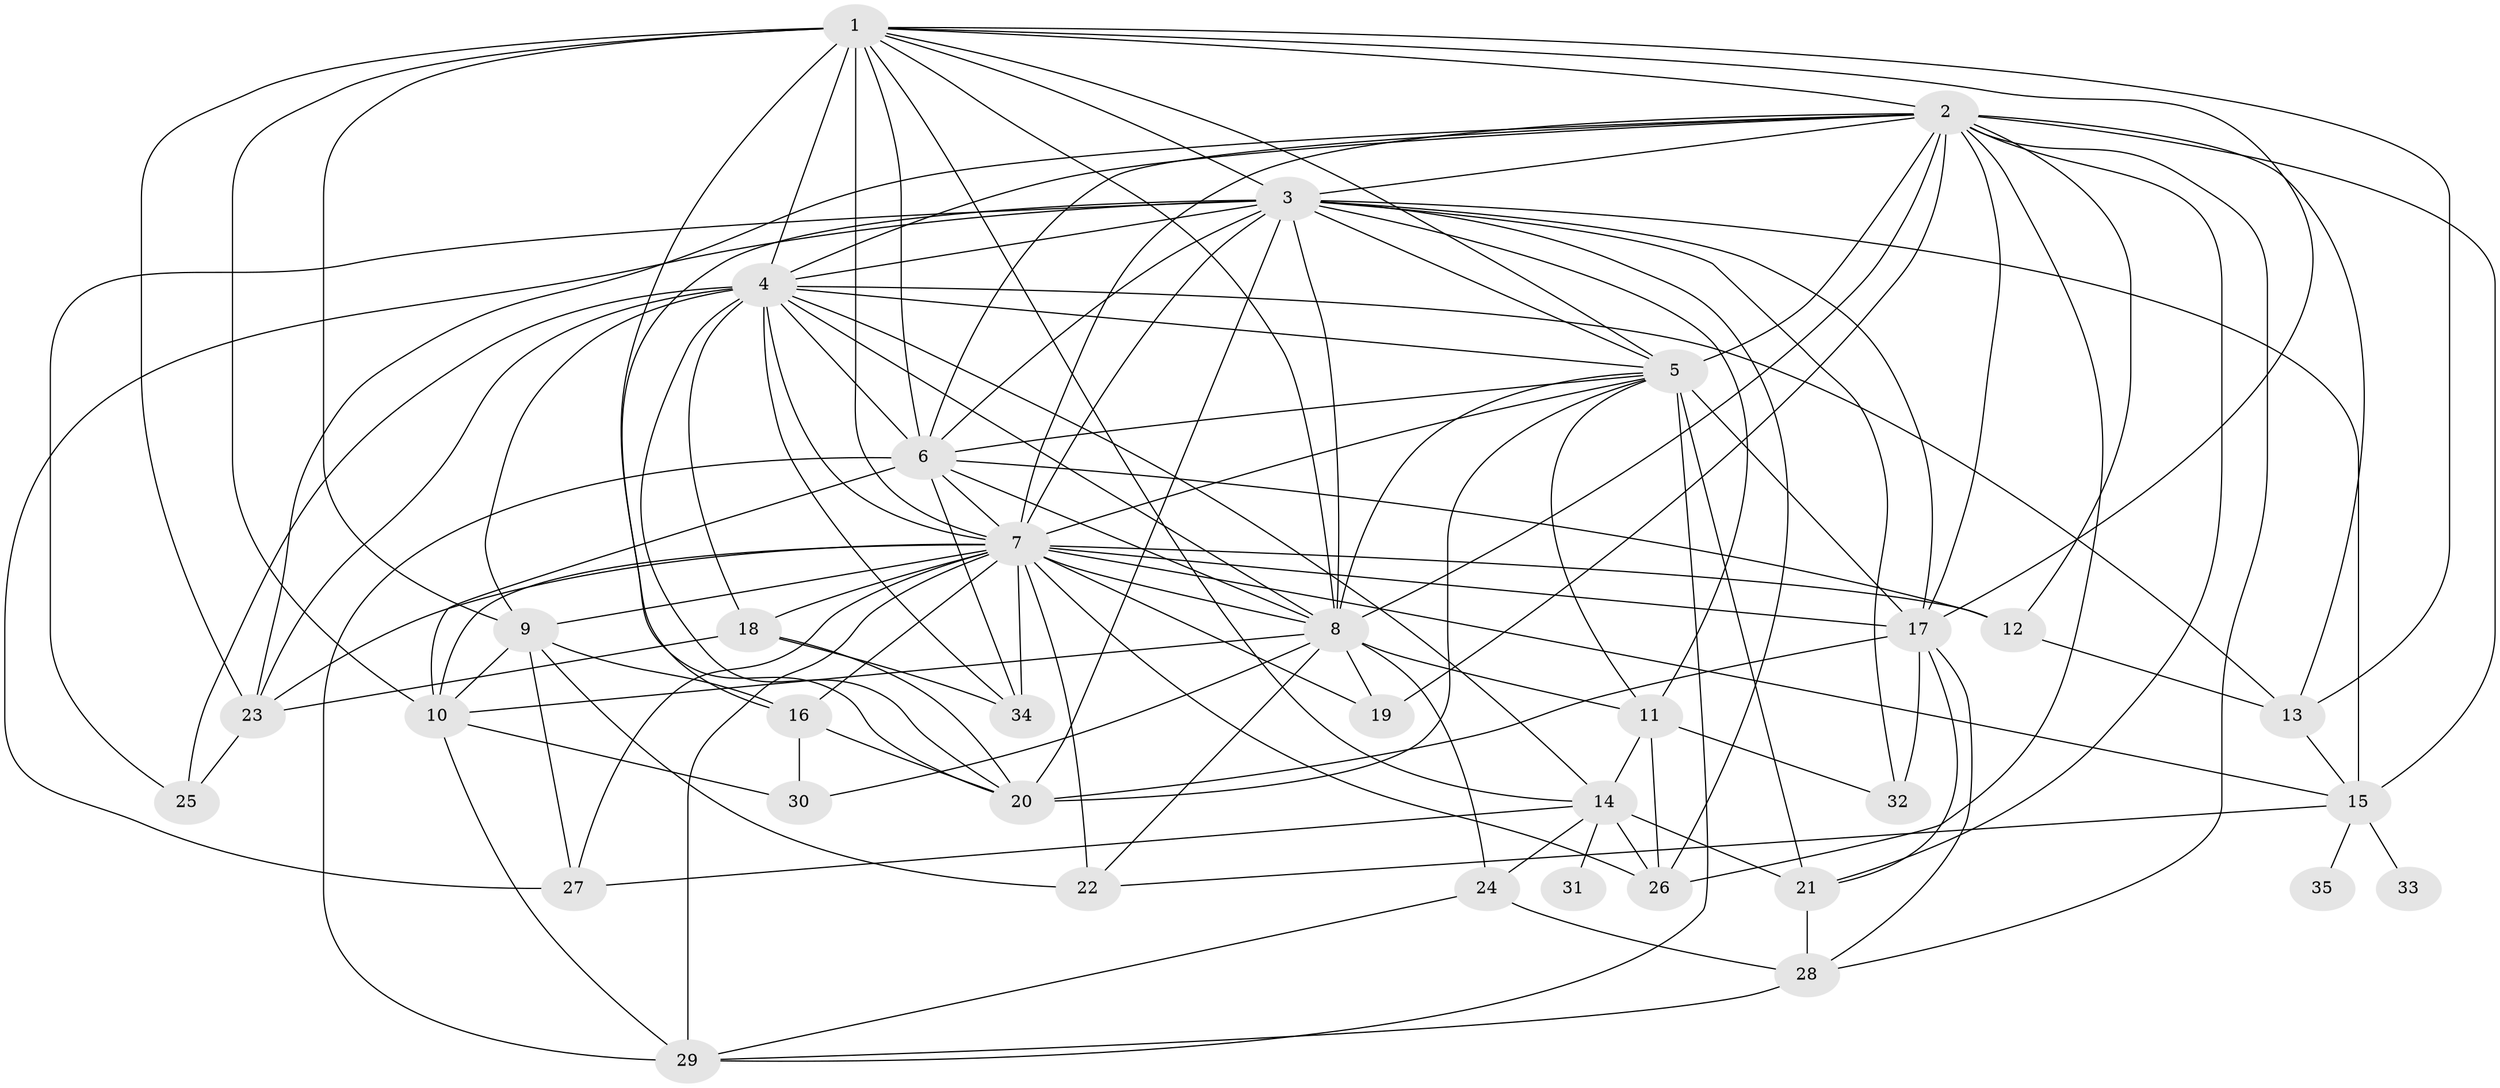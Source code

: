 // original degree distribution, {24: 0.01818181818181818, 22: 0.00909090909090909, 14: 0.00909090909090909, 20: 0.01818181818181818, 29: 0.00909090909090909, 26: 0.00909090909090909, 19: 0.01818181818181818, 4: 0.07272727272727272, 3: 0.2, 10: 0.00909090909090909, 5: 0.08181818181818182, 2: 0.5454545454545454}
// Generated by graph-tools (version 1.1) at 2025/49/03/04/25 22:49:35]
// undirected, 35 vertices, 123 edges
graph export_dot {
  node [color=gray90,style=filled];
  1;
  2;
  3;
  4;
  5;
  6;
  7;
  8;
  9;
  10;
  11;
  12;
  13;
  14;
  15;
  16;
  17;
  18;
  19;
  20;
  21;
  22;
  23;
  24;
  25;
  26;
  27;
  28;
  29;
  30;
  31;
  32;
  33;
  34;
  35;
  1 -- 2 [weight=1.0];
  1 -- 3 [weight=2.0];
  1 -- 4 [weight=1.0];
  1 -- 5 [weight=1.0];
  1 -- 6 [weight=1.0];
  1 -- 7 [weight=3.0];
  1 -- 8 [weight=1.0];
  1 -- 9 [weight=6.0];
  1 -- 10 [weight=1.0];
  1 -- 13 [weight=1.0];
  1 -- 14 [weight=1.0];
  1 -- 17 [weight=1.0];
  1 -- 20 [weight=1.0];
  1 -- 23 [weight=1.0];
  2 -- 3 [weight=3.0];
  2 -- 4 [weight=1.0];
  2 -- 5 [weight=1.0];
  2 -- 6 [weight=1.0];
  2 -- 7 [weight=2.0];
  2 -- 8 [weight=1.0];
  2 -- 12 [weight=1.0];
  2 -- 13 [weight=1.0];
  2 -- 15 [weight=4.0];
  2 -- 17 [weight=1.0];
  2 -- 19 [weight=1.0];
  2 -- 21 [weight=1.0];
  2 -- 23 [weight=1.0];
  2 -- 26 [weight=1.0];
  2 -- 28 [weight=1.0];
  3 -- 4 [weight=3.0];
  3 -- 5 [weight=3.0];
  3 -- 6 [weight=2.0];
  3 -- 7 [weight=4.0];
  3 -- 8 [weight=3.0];
  3 -- 11 [weight=1.0];
  3 -- 15 [weight=2.0];
  3 -- 16 [weight=1.0];
  3 -- 17 [weight=1.0];
  3 -- 20 [weight=1.0];
  3 -- 25 [weight=1.0];
  3 -- 26 [weight=1.0];
  3 -- 27 [weight=1.0];
  3 -- 32 [weight=1.0];
  4 -- 5 [weight=1.0];
  4 -- 6 [weight=1.0];
  4 -- 7 [weight=2.0];
  4 -- 8 [weight=2.0];
  4 -- 9 [weight=1.0];
  4 -- 13 [weight=1.0];
  4 -- 14 [weight=1.0];
  4 -- 18 [weight=5.0];
  4 -- 20 [weight=1.0];
  4 -- 23 [weight=1.0];
  4 -- 25 [weight=1.0];
  4 -- 34 [weight=1.0];
  5 -- 6 [weight=1.0];
  5 -- 7 [weight=2.0];
  5 -- 8 [weight=1.0];
  5 -- 11 [weight=1.0];
  5 -- 17 [weight=13.0];
  5 -- 20 [weight=2.0];
  5 -- 21 [weight=1.0];
  5 -- 29 [weight=1.0];
  6 -- 7 [weight=3.0];
  6 -- 8 [weight=1.0];
  6 -- 10 [weight=6.0];
  6 -- 12 [weight=1.0];
  6 -- 29 [weight=2.0];
  6 -- 34 [weight=1.0];
  7 -- 8 [weight=2.0];
  7 -- 9 [weight=1.0];
  7 -- 10 [weight=2.0];
  7 -- 12 [weight=1.0];
  7 -- 15 [weight=1.0];
  7 -- 16 [weight=3.0];
  7 -- 17 [weight=5.0];
  7 -- 18 [weight=1.0];
  7 -- 19 [weight=2.0];
  7 -- 22 [weight=2.0];
  7 -- 23 [weight=1.0];
  7 -- 26 [weight=1.0];
  7 -- 27 [weight=1.0];
  7 -- 29 [weight=1.0];
  7 -- 34 [weight=1.0];
  8 -- 10 [weight=1.0];
  8 -- 11 [weight=2.0];
  8 -- 19 [weight=1.0];
  8 -- 22 [weight=1.0];
  8 -- 24 [weight=2.0];
  8 -- 30 [weight=1.0];
  9 -- 10 [weight=2.0];
  9 -- 16 [weight=1.0];
  9 -- 22 [weight=1.0];
  9 -- 27 [weight=1.0];
  10 -- 29 [weight=1.0];
  10 -- 30 [weight=1.0];
  11 -- 14 [weight=1.0];
  11 -- 26 [weight=1.0];
  11 -- 32 [weight=1.0];
  12 -- 13 [weight=1.0];
  13 -- 15 [weight=1.0];
  14 -- 21 [weight=2.0];
  14 -- 24 [weight=1.0];
  14 -- 26 [weight=1.0];
  14 -- 27 [weight=1.0];
  14 -- 31 [weight=1.0];
  15 -- 22 [weight=1.0];
  15 -- 33 [weight=1.0];
  15 -- 35 [weight=1.0];
  16 -- 20 [weight=1.0];
  16 -- 30 [weight=1.0];
  17 -- 20 [weight=2.0];
  17 -- 21 [weight=1.0];
  17 -- 28 [weight=1.0];
  17 -- 32 [weight=1.0];
  18 -- 20 [weight=1.0];
  18 -- 23 [weight=1.0];
  18 -- 34 [weight=1.0];
  21 -- 28 [weight=1.0];
  23 -- 25 [weight=1.0];
  24 -- 28 [weight=1.0];
  24 -- 29 [weight=1.0];
  28 -- 29 [weight=1.0];
}
